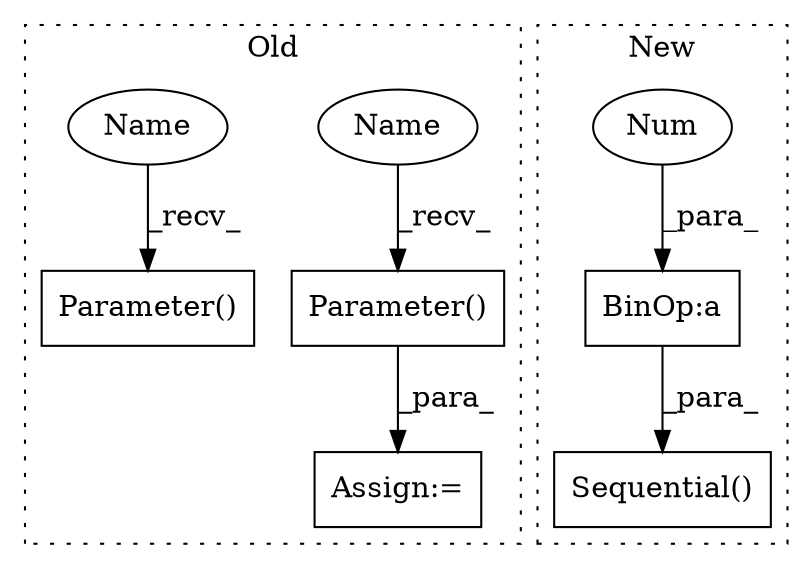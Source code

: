 digraph G {
subgraph cluster0 {
1 [label="Parameter()" a="75" s="600,646" l="13,1" shape="box"];
3 [label="Assign:=" a="68" s="597" l="3" shape="box"];
4 [label="Parameter()" a="75" s="488,534" l="13,1" shape="box"];
7 [label="Name" a="87" s="600" l="2" shape="ellipse"];
8 [label="Name" a="87" s="488" l="2" shape="ellipse"];
label = "Old";
style="dotted";
}
subgraph cluster1 {
2 [label="Sequential()" a="75" s="528,702" l="27,10" shape="box"];
5 [label="BinOp:a" a="82" s="666" l="3" shape="box"];
6 [label="Num" a="76" s="669" l="1" shape="ellipse"];
label = "New";
style="dotted";
}
1 -> 3 [label="_para_"];
5 -> 2 [label="_para_"];
6 -> 5 [label="_para_"];
7 -> 1 [label="_recv_"];
8 -> 4 [label="_recv_"];
}